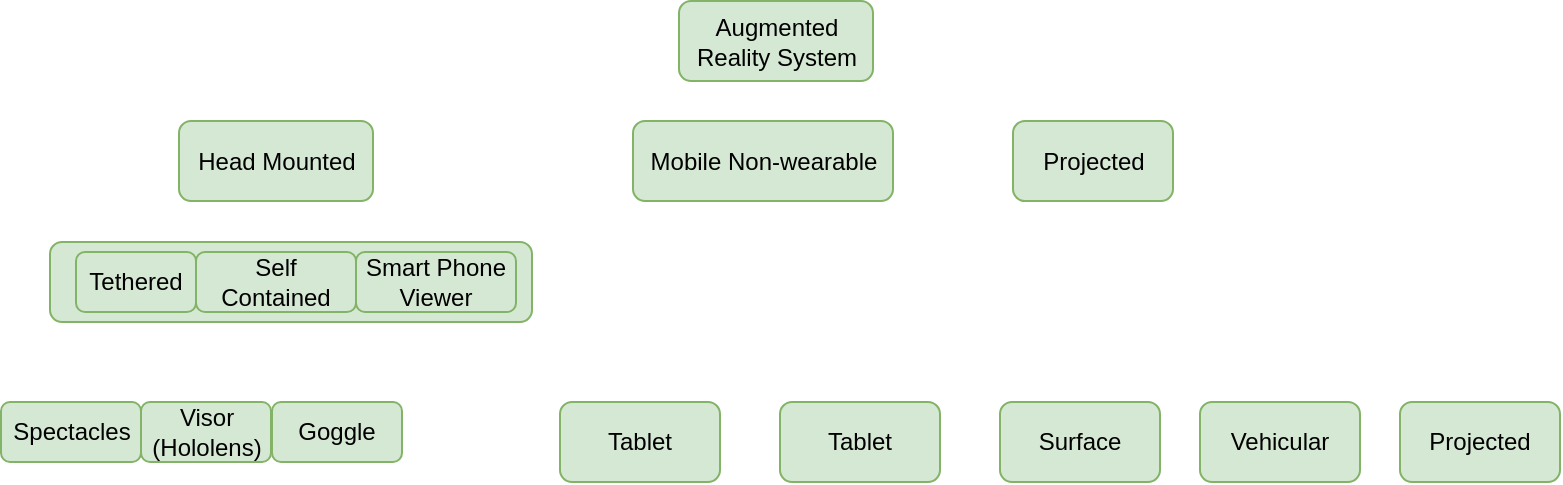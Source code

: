 <mxfile version="10.8.9" type="github"><diagram id="5TIKYM5dXn2SGyg6p6yH" name="Page-1"><mxGraphModel dx="1403" dy="769" grid="1" gridSize="10" guides="1" tooltips="1" connect="1" arrows="1" fold="1" page="1" pageScale="1" pageWidth="827" pageHeight="1169" math="0" shadow="0"><root><mxCell id="0"/><mxCell id="1" parent="0"/><mxCell id="CAWZZHjb0KEW7NAQgctz-1" value="Augmented Reality System" style="rounded=1;whiteSpace=wrap;html=1;fillColor=#d5e8d4;strokeColor=#82b366;" parent="1" vertex="1"><mxGeometry x="354.5" y="-0.5" width="97" height="40" as="geometry"/></mxCell><mxCell id="CAWZZHjb0KEW7NAQgctz-2" value="Head Mounted" style="rounded=1;whiteSpace=wrap;html=1;fillColor=#d5e8d4;strokeColor=#82b366;" parent="1" vertex="1"><mxGeometry x="104.5" y="59.5" width="97" height="40" as="geometry"/></mxCell><mxCell id="CAWZZHjb0KEW7NAQgctz-3" value="Mobile Non-wearable" style="rounded=1;whiteSpace=wrap;html=1;fillColor=#d5e8d4;strokeColor=#82b366;" parent="1" vertex="1"><mxGeometry x="331.5" y="59.5" width="130" height="40" as="geometry"/></mxCell><mxCell id="CAWZZHjb0KEW7NAQgctz-4" value="Projected" style="rounded=1;whiteSpace=wrap;html=1;fillColor=#d5e8d4;strokeColor=#82b366;" parent="1" vertex="1"><mxGeometry x="521.5" y="59.5" width="80" height="40" as="geometry"/></mxCell><mxCell id="D5JC9058XjDMy4aqYF9T-3" value="Surface" style="rounded=1;whiteSpace=wrap;html=1;fillColor=#d5e8d4;strokeColor=#82b366;" vertex="1" parent="1"><mxGeometry x="515" y="200" width="80" height="40" as="geometry"/></mxCell><mxCell id="D5JC9058XjDMy4aqYF9T-4" value="Vehicular" style="rounded=1;whiteSpace=wrap;html=1;fillColor=#d5e8d4;strokeColor=#82b366;" vertex="1" parent="1"><mxGeometry x="615" y="200" width="80" height="40" as="geometry"/></mxCell><mxCell id="D5JC9058XjDMy4aqYF9T-5" value="Projected" style="rounded=1;whiteSpace=wrap;html=1;fillColor=#d5e8d4;strokeColor=#82b366;" vertex="1" parent="1"><mxGeometry x="715" y="200" width="80" height="40" as="geometry"/></mxCell><mxCell id="D5JC9058XjDMy4aqYF9T-6" value="Tablet" style="rounded=1;whiteSpace=wrap;html=1;fillColor=#d5e8d4;strokeColor=#82b366;" vertex="1" parent="1"><mxGeometry x="295" y="200" width="80" height="40" as="geometry"/></mxCell><mxCell id="D5JC9058XjDMy4aqYF9T-7" value="Tablet" style="rounded=1;whiteSpace=wrap;html=1;fillColor=#d5e8d4;strokeColor=#82b366;" vertex="1" parent="1"><mxGeometry x="405" y="200" width="80" height="40" as="geometry"/></mxCell><mxCell id="D5JC9058XjDMy4aqYF9T-8" value="Spectacles" style="rounded=1;whiteSpace=wrap;html=1;fillColor=#d5e8d4;strokeColor=#82b366;" vertex="1" parent="1"><mxGeometry x="15.5" y="200" width="70" height="30" as="geometry"/></mxCell><mxCell id="D5JC9058XjDMy4aqYF9T-9" value="" style="rounded=1;whiteSpace=wrap;html=1;fillColor=#d5e8d4;strokeColor=#82b366;" vertex="1" parent="1"><mxGeometry x="40" y="120" width="241" height="40" as="geometry"/></mxCell><mxCell id="D5JC9058XjDMy4aqYF9T-10" value="Tethered" style="rounded=1;whiteSpace=wrap;html=1;fillColor=#d5e8d4;strokeColor=#82b366;" vertex="1" parent="1"><mxGeometry x="53" y="125" width="60" height="30" as="geometry"/></mxCell><mxCell id="D5JC9058XjDMy4aqYF9T-11" value="Self Contained" style="rounded=1;whiteSpace=wrap;html=1;fillColor=#d5e8d4;strokeColor=#82b366;" vertex="1" parent="1"><mxGeometry x="113" y="125" width="80" height="30" as="geometry"/></mxCell><mxCell id="D5JC9058XjDMy4aqYF9T-12" value="Smart Phone Viewer" style="rounded=1;whiteSpace=wrap;html=1;fillColor=#d5e8d4;strokeColor=#82b366;" vertex="1" parent="1"><mxGeometry x="193" y="125" width="80" height="30" as="geometry"/></mxCell><mxCell id="D5JC9058XjDMy4aqYF9T-13" value="Visor&lt;br&gt;(Hololens)" style="rounded=1;whiteSpace=wrap;html=1;fillColor=#d5e8d4;strokeColor=#82b366;" vertex="1" parent="1"><mxGeometry x="85.5" y="200" width="65" height="30" as="geometry"/></mxCell><mxCell id="D5JC9058XjDMy4aqYF9T-14" value="Goggle" style="rounded=1;whiteSpace=wrap;html=1;fillColor=#d5e8d4;strokeColor=#82b366;" vertex="1" parent="1"><mxGeometry x="151" y="200" width="65" height="30" as="geometry"/></mxCell></root></mxGraphModel></diagram></mxfile>